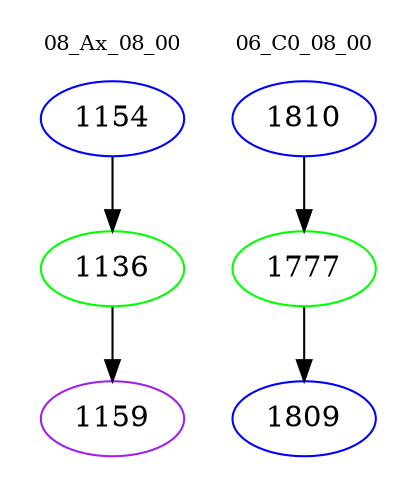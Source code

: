 digraph{
subgraph cluster_0 {
color = white
label = "08_Ax_08_00";
fontsize=10;
T0_1154 [label="1154", color="blue"]
T0_1154 -> T0_1136 [color="black"]
T0_1136 [label="1136", color="green"]
T0_1136 -> T0_1159 [color="black"]
T0_1159 [label="1159", color="purple"]
}
subgraph cluster_1 {
color = white
label = "06_C0_08_00";
fontsize=10;
T1_1810 [label="1810", color="blue"]
T1_1810 -> T1_1777 [color="black"]
T1_1777 [label="1777", color="green"]
T1_1777 -> T1_1809 [color="black"]
T1_1809 [label="1809", color="blue"]
}
}
